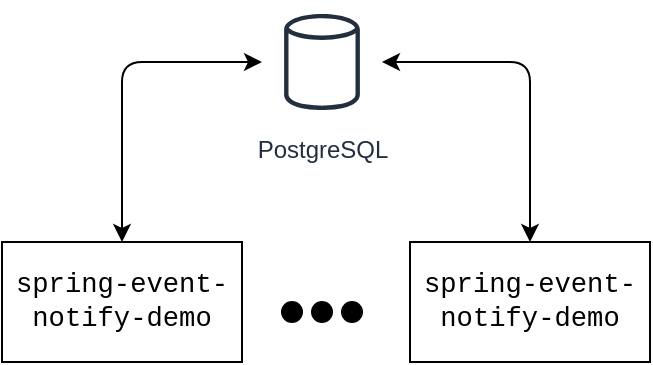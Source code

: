 <mxfile version="13.0.8" type="device"><diagram id="iUuRXg3FdEs82NjM1BQC" name="Page-1"><mxGraphModel dx="870" dy="608" grid="1" gridSize="10" guides="1" tooltips="1" connect="1" arrows="1" fold="1" page="1" pageScale="1" pageWidth="827" pageHeight="1169" math="0" shadow="0"><root><mxCell id="0"/><mxCell id="1" parent="0"/><mxCell id="JB--SBVShxyCvVSc4nuT-1" value="&lt;span style=&quot;font-family: &amp;#34;menlo&amp;#34; , &amp;#34;consolas&amp;#34; , &amp;#34;liberation mono&amp;#34; , &amp;#34;menlo&amp;#34; , &amp;#34;courier&amp;#34; , monospace ; font-size: 13.6px ; background-color: rgb(255 , 255 , 255)&quot;&gt;spring-event-notify-demo&lt;/span&gt;" style="rounded=0;whiteSpace=wrap;html=1;" vertex="1" parent="1"><mxGeometry x="210" y="200" width="120" height="60" as="geometry"/></mxCell><mxCell id="JB--SBVShxyCvVSc4nuT-3" value="PostgreSQL" style="outlineConnect=0;fontColor=#232F3E;gradientColor=none;strokeColor=#232F3E;fillColor=#ffffff;dashed=0;verticalLabelPosition=bottom;verticalAlign=top;align=center;html=1;fontSize=12;fontStyle=0;aspect=fixed;shape=mxgraph.aws4.resourceIcon;resIcon=mxgraph.aws4.generic_database;labelPosition=center;" vertex="1" parent="1"><mxGeometry x="340" y="80" width="60" height="60" as="geometry"/></mxCell><mxCell id="JB--SBVShxyCvVSc4nuT-6" value="&lt;span style=&quot;font-family: &amp;#34;menlo&amp;#34; , &amp;#34;consolas&amp;#34; , &amp;#34;liberation mono&amp;#34; , &amp;#34;menlo&amp;#34; , &amp;#34;courier&amp;#34; , monospace ; font-size: 13.6px ; background-color: rgb(255 , 255 , 255)&quot;&gt;spring-event-notify-demo&lt;/span&gt;" style="rounded=0;whiteSpace=wrap;html=1;" vertex="1" parent="1"><mxGeometry x="414" y="200" width="120" height="60" as="geometry"/></mxCell><mxCell id="JB--SBVShxyCvVSc4nuT-7" value="" style="endArrow=classic;startArrow=classic;html=1;exitX=0.5;exitY=0;exitDx=0;exitDy=0;" edge="1" parent="1" source="JB--SBVShxyCvVSc4nuT-1" target="JB--SBVShxyCvVSc4nuT-3"><mxGeometry width="50" height="50" relative="1" as="geometry"><mxPoint x="200" y="230" as="sourcePoint"/><mxPoint x="250" y="180" as="targetPoint"/><Array as="points"><mxPoint x="270" y="110"/></Array></mxGeometry></mxCell><mxCell id="JB--SBVShxyCvVSc4nuT-8" value="" style="endArrow=classic;startArrow=classic;html=1;exitX=0.5;exitY=0;exitDx=0;exitDy=0;" edge="1" parent="1" source="JB--SBVShxyCvVSc4nuT-6"><mxGeometry width="50" height="50" relative="1" as="geometry"><mxPoint x="520" y="190" as="sourcePoint"/><mxPoint x="400" y="110" as="targetPoint"/><Array as="points"><mxPoint x="474" y="110"/></Array></mxGeometry></mxCell><mxCell id="JB--SBVShxyCvVSc4nuT-9" value="" style="ellipse;whiteSpace=wrap;html=1;labelBackgroundColor=none;fillColor=#000000;" vertex="1" parent="1"><mxGeometry x="350" y="230" width="10" height="10" as="geometry"/></mxCell><mxCell id="JB--SBVShxyCvVSc4nuT-10" value="" style="ellipse;whiteSpace=wrap;html=1;labelBackgroundColor=none;fillColor=#000000;" vertex="1" parent="1"><mxGeometry x="365" y="230" width="10" height="10" as="geometry"/></mxCell><mxCell id="JB--SBVShxyCvVSc4nuT-11" value="" style="ellipse;whiteSpace=wrap;html=1;labelBackgroundColor=none;fillColor=#000000;" vertex="1" parent="1"><mxGeometry x="380" y="230" width="10" height="10" as="geometry"/></mxCell></root></mxGraphModel></diagram></mxfile>